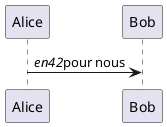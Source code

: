 {
  "sha1": "36tkt4retum35hjccrooibcc7frhezw",
  "insertion": {
    "when": "2024-05-30T20:48:20.202Z",
    "url": "http://forum.plantuml.net/9031/do-you-plan-for-conditional-code-in-macros?show=9167#a9167",
    "user": "plantuml@gmail.com"
  }
}
@startuml
'!preprocessorV2
!function bold($text)
!return "<b>"+$text+"</b>"
!endfunction

!function italic($text)
!return "<i>"+$text+"</i>"
!endfunction

!function format($format, $text)
!if $format=="italic"
!return italic($text)
!endif
!return "UNKNOW"
!endfunction


Alice -> Bob : format("italic","en42")pour nous
@enduml
